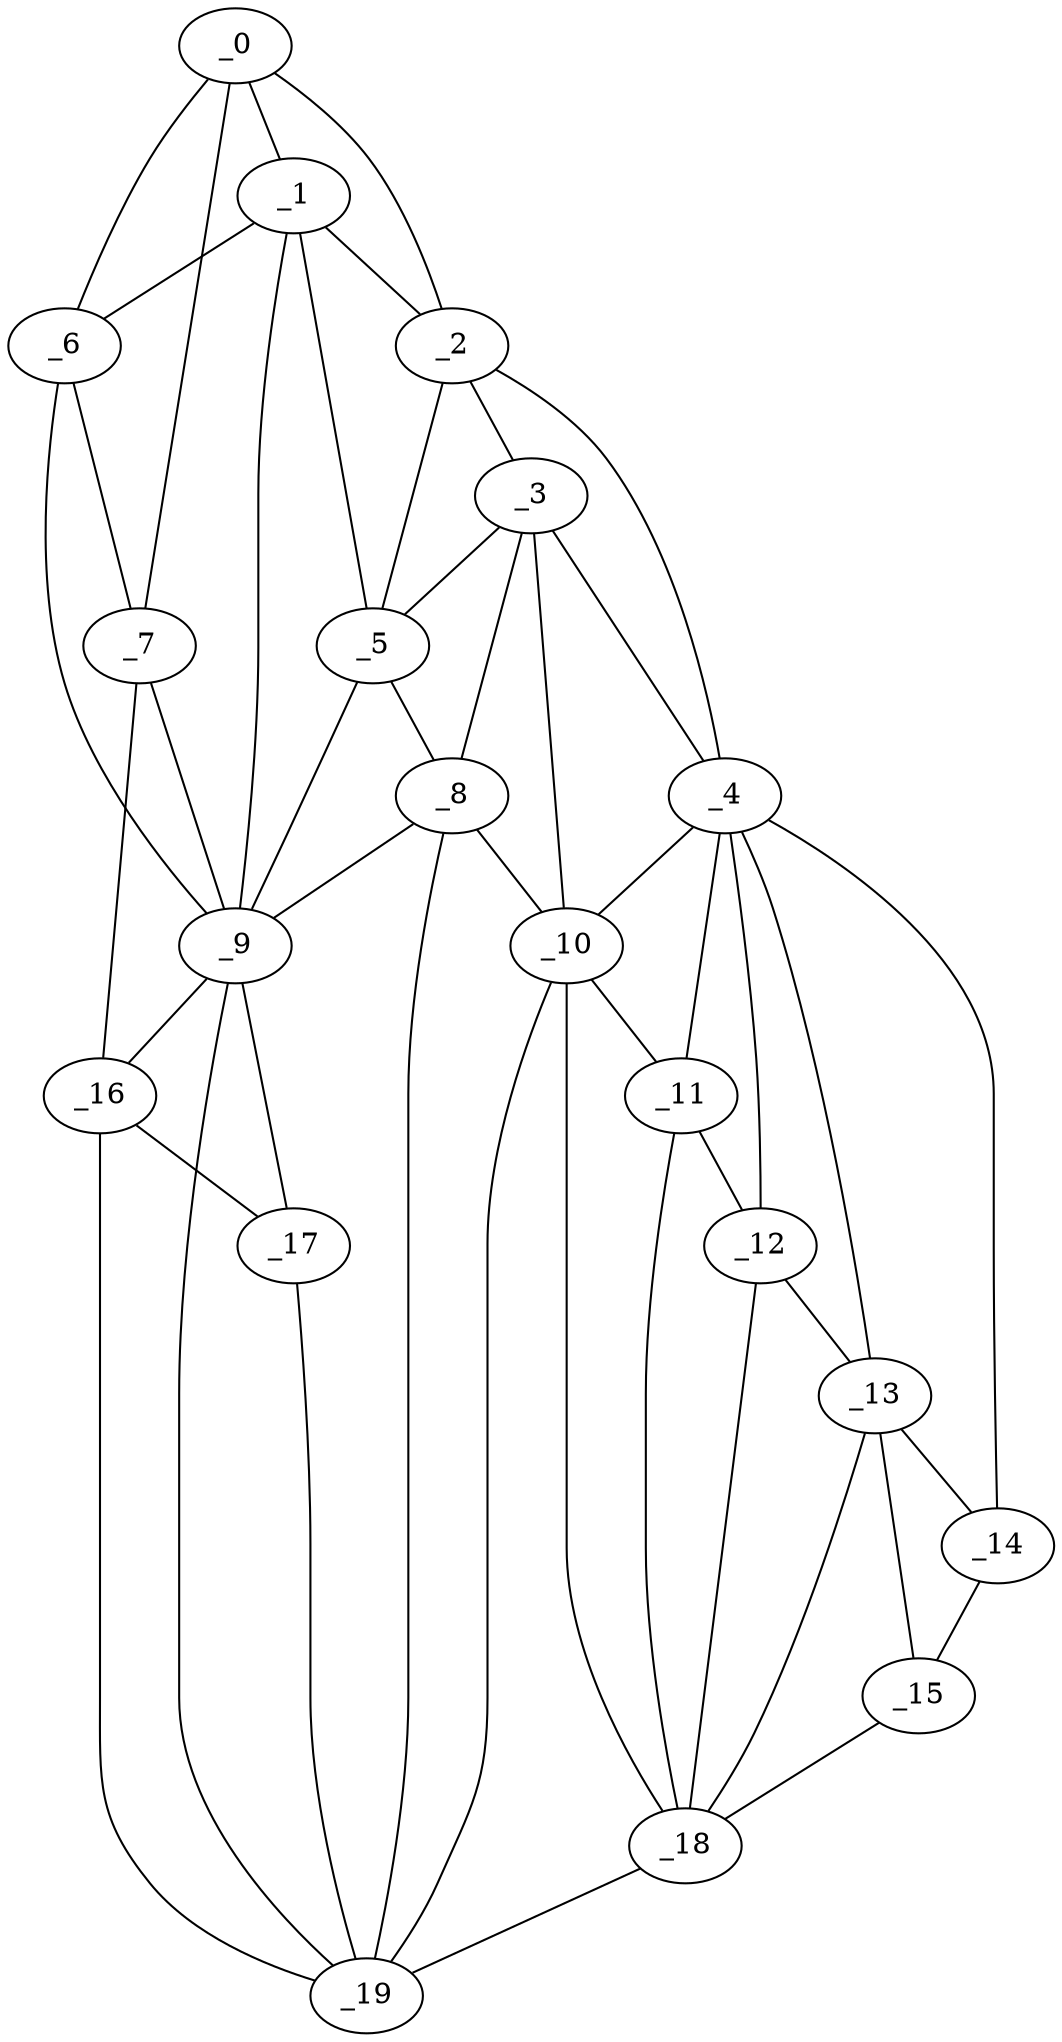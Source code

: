 graph "obj64__220.gxl" {
	_0	 [x=34,
		y=32];
	_1	 [x=36,
		y=42];
	_0 -- _1	 [valence=2];
	_2	 [x=36,
		y=60];
	_0 -- _2	 [valence=1];
	_6	 [x=42,
		y=25];
	_0 -- _6	 [valence=1];
	_7	 [x=47,
		y=7];
	_0 -- _7	 [valence=1];
	_1 -- _2	 [valence=2];
	_5	 [x=41,
		y=65];
	_1 -- _5	 [valence=2];
	_1 -- _6	 [valence=1];
	_9	 [x=58,
		y=31];
	_1 -- _9	 [valence=2];
	_3	 [x=39,
		y=77];
	_2 -- _3	 [valence=2];
	_4	 [x=39,
		y=91];
	_2 -- _4	 [valence=1];
	_2 -- _5	 [valence=2];
	_3 -- _4	 [valence=2];
	_3 -- _5	 [valence=2];
	_8	 [x=56,
		y=70];
	_3 -- _8	 [valence=1];
	_10	 [x=59,
		y=83];
	_3 -- _10	 [valence=2];
	_4 -- _10	 [valence=2];
	_11	 [x=59,
		y=91];
	_4 -- _11	 [valence=2];
	_12	 [x=59,
		y=95];
	_4 -- _12	 [valence=1];
	_13	 [x=59,
		y=105];
	_4 -- _13	 [valence=2];
	_14	 [x=59,
		y=115];
	_4 -- _14	 [valence=1];
	_5 -- _8	 [valence=2];
	_5 -- _9	 [valence=1];
	_6 -- _7	 [valence=2];
	_6 -- _9	 [valence=2];
	_7 -- _9	 [valence=2];
	_16	 [x=84,
		y=7];
	_7 -- _16	 [valence=1];
	_8 -- _9	 [valence=2];
	_8 -- _10	 [valence=2];
	_19	 [x=96,
		y=34];
	_8 -- _19	 [valence=2];
	_9 -- _16	 [valence=2];
	_17	 [x=88,
		y=25];
	_9 -- _17	 [valence=1];
	_9 -- _19	 [valence=2];
	_10 -- _11	 [valence=1];
	_18	 [x=95,
		y=116];
	_10 -- _18	 [valence=2];
	_10 -- _19	 [valence=1];
	_11 -- _12	 [valence=2];
	_11 -- _18	 [valence=1];
	_12 -- _13	 [valence=2];
	_12 -- _18	 [valence=1];
	_13 -- _14	 [valence=2];
	_15	 [x=74,
		y=125];
	_13 -- _15	 [valence=1];
	_13 -- _18	 [valence=2];
	_14 -- _15	 [valence=1];
	_15 -- _18	 [valence=1];
	_16 -- _17	 [valence=2];
	_16 -- _19	 [valence=1];
	_17 -- _19	 [valence=2];
	_18 -- _19	 [valence=1];
}
